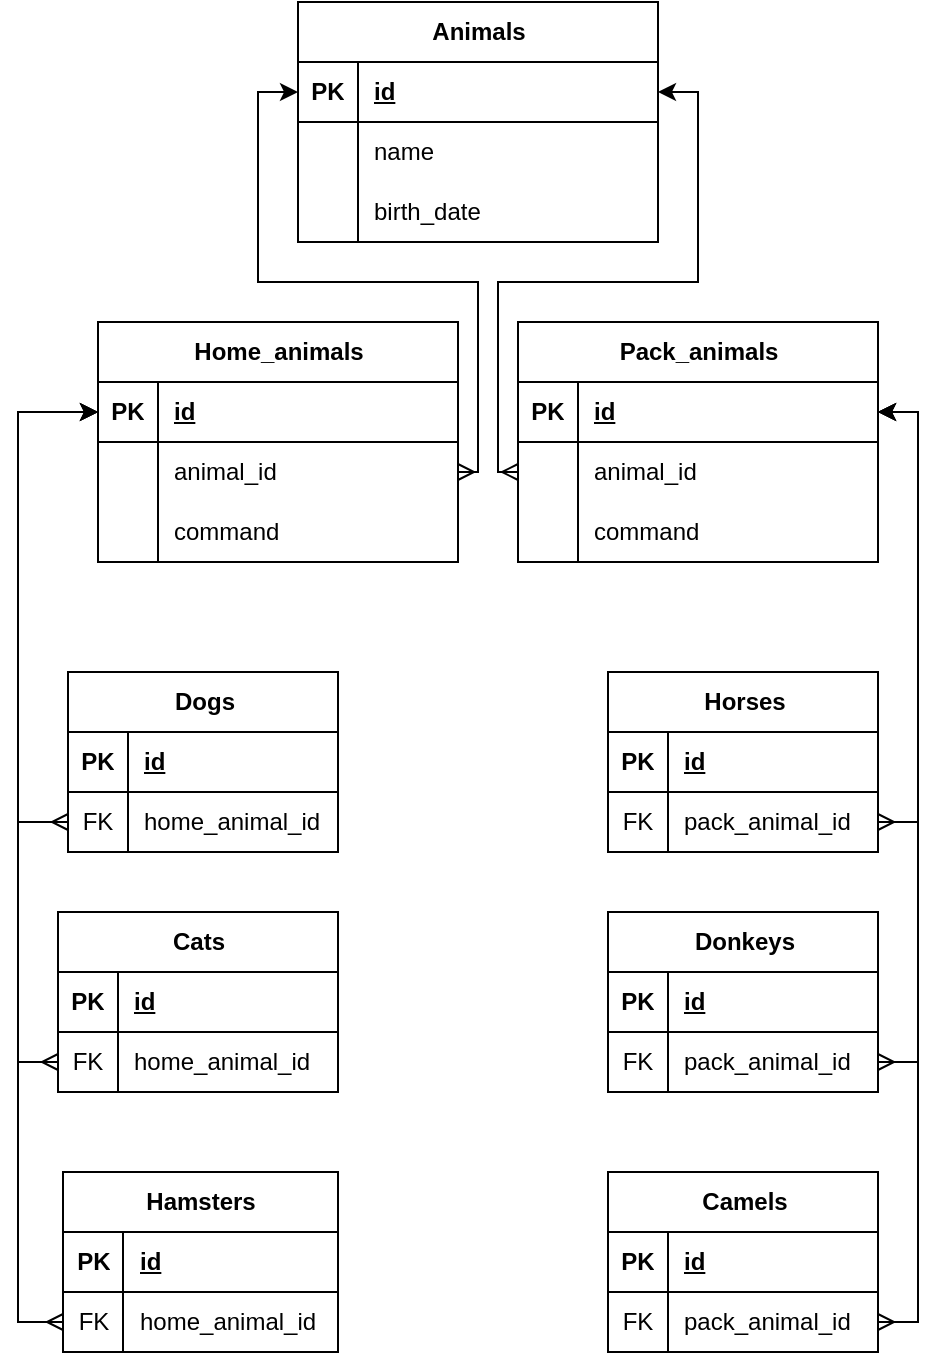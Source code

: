 <mxfile version="24.7.7">
  <diagram id="R2lEEEUBdFMjLlhIrx00" name="Page-1">
    <mxGraphModel dx="1903" dy="717" grid="1" gridSize="10" guides="1" tooltips="1" connect="1" arrows="1" fold="1" page="1" pageScale="1" pageWidth="850" pageHeight="1100" math="0" shadow="0" extFonts="Permanent Marker^https://fonts.googleapis.com/css?family=Permanent+Marker">
      <root>
        <mxCell id="0" />
        <mxCell id="1" parent="0" />
        <mxCell id="d7VsHXqFIp2fFM0Yf1WP-17" value="Animals" style="shape=table;startSize=30;container=1;collapsible=1;childLayout=tableLayout;fixedRows=1;rowLines=0;fontStyle=1;align=center;resizeLast=1;html=1;" parent="1" vertex="1">
          <mxGeometry x="180" y="80" width="180" height="120" as="geometry" />
        </mxCell>
        <mxCell id="d7VsHXqFIp2fFM0Yf1WP-18" value="" style="shape=tableRow;horizontal=0;startSize=0;swimlaneHead=0;swimlaneBody=0;fillColor=none;collapsible=0;dropTarget=0;points=[[0,0.5],[1,0.5]];portConstraint=eastwest;top=0;left=0;right=0;bottom=1;" parent="d7VsHXqFIp2fFM0Yf1WP-17" vertex="1">
          <mxGeometry y="30" width="180" height="30" as="geometry" />
        </mxCell>
        <mxCell id="d7VsHXqFIp2fFM0Yf1WP-19" value="PK" style="shape=partialRectangle;connectable=0;fillColor=none;top=0;left=0;bottom=0;right=0;fontStyle=1;overflow=hidden;whiteSpace=wrap;html=1;" parent="d7VsHXqFIp2fFM0Yf1WP-18" vertex="1">
          <mxGeometry width="30" height="30" as="geometry">
            <mxRectangle width="30" height="30" as="alternateBounds" />
          </mxGeometry>
        </mxCell>
        <mxCell id="d7VsHXqFIp2fFM0Yf1WP-20" value="id" style="shape=partialRectangle;connectable=0;fillColor=none;top=0;left=0;bottom=0;right=0;align=left;spacingLeft=6;fontStyle=5;overflow=hidden;whiteSpace=wrap;html=1;" parent="d7VsHXqFIp2fFM0Yf1WP-18" vertex="1">
          <mxGeometry x="30" width="150" height="30" as="geometry">
            <mxRectangle width="150" height="30" as="alternateBounds" />
          </mxGeometry>
        </mxCell>
        <mxCell id="d7VsHXqFIp2fFM0Yf1WP-21" value="" style="shape=tableRow;horizontal=0;startSize=0;swimlaneHead=0;swimlaneBody=0;fillColor=none;collapsible=0;dropTarget=0;points=[[0,0.5],[1,0.5]];portConstraint=eastwest;top=0;left=0;right=0;bottom=0;" parent="d7VsHXqFIp2fFM0Yf1WP-17" vertex="1">
          <mxGeometry y="60" width="180" height="30" as="geometry" />
        </mxCell>
        <mxCell id="d7VsHXqFIp2fFM0Yf1WP-22" value="" style="shape=partialRectangle;connectable=0;fillColor=none;top=0;left=0;bottom=0;right=0;editable=1;overflow=hidden;whiteSpace=wrap;html=1;" parent="d7VsHXqFIp2fFM0Yf1WP-21" vertex="1">
          <mxGeometry width="30" height="30" as="geometry">
            <mxRectangle width="30" height="30" as="alternateBounds" />
          </mxGeometry>
        </mxCell>
        <mxCell id="d7VsHXqFIp2fFM0Yf1WP-23" value="name" style="shape=partialRectangle;connectable=0;fillColor=none;top=0;left=0;bottom=0;right=0;align=left;spacingLeft=6;overflow=hidden;whiteSpace=wrap;html=1;" parent="d7VsHXqFIp2fFM0Yf1WP-21" vertex="1">
          <mxGeometry x="30" width="150" height="30" as="geometry">
            <mxRectangle width="150" height="30" as="alternateBounds" />
          </mxGeometry>
        </mxCell>
        <mxCell id="d7VsHXqFIp2fFM0Yf1WP-24" value="" style="shape=tableRow;horizontal=0;startSize=0;swimlaneHead=0;swimlaneBody=0;fillColor=none;collapsible=0;dropTarget=0;points=[[0,0.5],[1,0.5]];portConstraint=eastwest;top=0;left=0;right=0;bottom=0;" parent="d7VsHXqFIp2fFM0Yf1WP-17" vertex="1">
          <mxGeometry y="90" width="180" height="30" as="geometry" />
        </mxCell>
        <mxCell id="d7VsHXqFIp2fFM0Yf1WP-25" value="" style="shape=partialRectangle;connectable=0;fillColor=none;top=0;left=0;bottom=0;right=0;editable=1;overflow=hidden;whiteSpace=wrap;html=1;" parent="d7VsHXqFIp2fFM0Yf1WP-24" vertex="1">
          <mxGeometry width="30" height="30" as="geometry">
            <mxRectangle width="30" height="30" as="alternateBounds" />
          </mxGeometry>
        </mxCell>
        <mxCell id="d7VsHXqFIp2fFM0Yf1WP-26" value="birth_date" style="shape=partialRectangle;connectable=0;fillColor=none;top=0;left=0;bottom=0;right=0;align=left;spacingLeft=6;overflow=hidden;whiteSpace=wrap;html=1;" parent="d7VsHXqFIp2fFM0Yf1WP-24" vertex="1">
          <mxGeometry x="30" width="150" height="30" as="geometry">
            <mxRectangle width="150" height="30" as="alternateBounds" />
          </mxGeometry>
        </mxCell>
        <mxCell id="d7VsHXqFIp2fFM0Yf1WP-30" value="Home_animals" style="shape=table;startSize=30;container=1;collapsible=1;childLayout=tableLayout;fixedRows=1;rowLines=0;fontStyle=1;align=center;resizeLast=1;html=1;" parent="1" vertex="1">
          <mxGeometry x="80" y="240" width="180" height="120" as="geometry" />
        </mxCell>
        <mxCell id="d7VsHXqFIp2fFM0Yf1WP-31" value="" style="shape=tableRow;horizontal=0;startSize=0;swimlaneHead=0;swimlaneBody=0;fillColor=none;collapsible=0;dropTarget=0;points=[[0,0.5],[1,0.5]];portConstraint=eastwest;top=0;left=0;right=0;bottom=1;" parent="d7VsHXqFIp2fFM0Yf1WP-30" vertex="1">
          <mxGeometry y="30" width="180" height="30" as="geometry" />
        </mxCell>
        <mxCell id="d7VsHXqFIp2fFM0Yf1WP-32" value="PK" style="shape=partialRectangle;connectable=0;fillColor=none;top=0;left=0;bottom=0;right=0;fontStyle=1;overflow=hidden;whiteSpace=wrap;html=1;" parent="d7VsHXqFIp2fFM0Yf1WP-31" vertex="1">
          <mxGeometry width="30" height="30" as="geometry">
            <mxRectangle width="30" height="30" as="alternateBounds" />
          </mxGeometry>
        </mxCell>
        <mxCell id="d7VsHXqFIp2fFM0Yf1WP-33" value="id" style="shape=partialRectangle;connectable=0;fillColor=none;top=0;left=0;bottom=0;right=0;align=left;spacingLeft=6;fontStyle=5;overflow=hidden;whiteSpace=wrap;html=1;" parent="d7VsHXqFIp2fFM0Yf1WP-31" vertex="1">
          <mxGeometry x="30" width="150" height="30" as="geometry">
            <mxRectangle width="150" height="30" as="alternateBounds" />
          </mxGeometry>
        </mxCell>
        <mxCell id="d7VsHXqFIp2fFM0Yf1WP-157" value="" style="shape=tableRow;horizontal=0;startSize=0;swimlaneHead=0;swimlaneBody=0;fillColor=none;collapsible=0;dropTarget=0;points=[[0,0.5],[1,0.5]];portConstraint=eastwest;top=0;left=0;right=0;bottom=0;" parent="d7VsHXqFIp2fFM0Yf1WP-30" vertex="1">
          <mxGeometry y="60" width="180" height="30" as="geometry" />
        </mxCell>
        <mxCell id="d7VsHXqFIp2fFM0Yf1WP-158" value="" style="shape=partialRectangle;connectable=0;fillColor=none;top=0;left=0;bottom=0;right=0;editable=1;overflow=hidden;whiteSpace=wrap;html=1;" parent="d7VsHXqFIp2fFM0Yf1WP-157" vertex="1">
          <mxGeometry width="30" height="30" as="geometry">
            <mxRectangle width="30" height="30" as="alternateBounds" />
          </mxGeometry>
        </mxCell>
        <mxCell id="d7VsHXqFIp2fFM0Yf1WP-159" value="animal_id" style="shape=partialRectangle;connectable=0;fillColor=none;top=0;left=0;bottom=0;right=0;align=left;spacingLeft=6;overflow=hidden;whiteSpace=wrap;html=1;" parent="d7VsHXqFIp2fFM0Yf1WP-157" vertex="1">
          <mxGeometry x="30" width="150" height="30" as="geometry">
            <mxRectangle width="150" height="30" as="alternateBounds" />
          </mxGeometry>
        </mxCell>
        <mxCell id="d7VsHXqFIp2fFM0Yf1WP-37" value="" style="shape=tableRow;horizontal=0;startSize=0;swimlaneHead=0;swimlaneBody=0;fillColor=none;collapsible=0;dropTarget=0;points=[[0,0.5],[1,0.5]];portConstraint=eastwest;top=0;left=0;right=0;bottom=0;" parent="d7VsHXqFIp2fFM0Yf1WP-30" vertex="1">
          <mxGeometry y="90" width="180" height="30" as="geometry" />
        </mxCell>
        <mxCell id="d7VsHXqFIp2fFM0Yf1WP-38" value="" style="shape=partialRectangle;connectable=0;fillColor=none;top=0;left=0;bottom=0;right=0;editable=1;overflow=hidden;whiteSpace=wrap;html=1;" parent="d7VsHXqFIp2fFM0Yf1WP-37" vertex="1">
          <mxGeometry width="30" height="30" as="geometry">
            <mxRectangle width="30" height="30" as="alternateBounds" />
          </mxGeometry>
        </mxCell>
        <mxCell id="d7VsHXqFIp2fFM0Yf1WP-39" value="command" style="shape=partialRectangle;connectable=0;fillColor=none;top=0;left=0;bottom=0;right=0;align=left;spacingLeft=6;overflow=hidden;whiteSpace=wrap;html=1;" parent="d7VsHXqFIp2fFM0Yf1WP-37" vertex="1">
          <mxGeometry x="30" width="150" height="30" as="geometry">
            <mxRectangle width="150" height="30" as="alternateBounds" />
          </mxGeometry>
        </mxCell>
        <mxCell id="d7VsHXqFIp2fFM0Yf1WP-43" value="Pack_animals" style="shape=table;startSize=30;container=1;collapsible=1;childLayout=tableLayout;fixedRows=1;rowLines=0;fontStyle=1;align=center;resizeLast=1;html=1;" parent="1" vertex="1">
          <mxGeometry x="290" y="240" width="180" height="120" as="geometry" />
        </mxCell>
        <mxCell id="d7VsHXqFIp2fFM0Yf1WP-44" value="" style="shape=tableRow;horizontal=0;startSize=0;swimlaneHead=0;swimlaneBody=0;fillColor=none;collapsible=0;dropTarget=0;points=[[0,0.5],[1,0.5]];portConstraint=eastwest;top=0;left=0;right=0;bottom=1;" parent="d7VsHXqFIp2fFM0Yf1WP-43" vertex="1">
          <mxGeometry y="30" width="180" height="30" as="geometry" />
        </mxCell>
        <mxCell id="d7VsHXqFIp2fFM0Yf1WP-45" value="PK" style="shape=partialRectangle;connectable=0;fillColor=none;top=0;left=0;bottom=0;right=0;fontStyle=1;overflow=hidden;whiteSpace=wrap;html=1;" parent="d7VsHXqFIp2fFM0Yf1WP-44" vertex="1">
          <mxGeometry width="30" height="30" as="geometry">
            <mxRectangle width="30" height="30" as="alternateBounds" />
          </mxGeometry>
        </mxCell>
        <mxCell id="d7VsHXqFIp2fFM0Yf1WP-46" value="id" style="shape=partialRectangle;connectable=0;fillColor=none;top=0;left=0;bottom=0;right=0;align=left;spacingLeft=6;fontStyle=5;overflow=hidden;whiteSpace=wrap;html=1;" parent="d7VsHXqFIp2fFM0Yf1WP-44" vertex="1">
          <mxGeometry x="30" width="150" height="30" as="geometry">
            <mxRectangle width="150" height="30" as="alternateBounds" />
          </mxGeometry>
        </mxCell>
        <mxCell id="d7VsHXqFIp2fFM0Yf1WP-47" value="" style="shape=tableRow;horizontal=0;startSize=0;swimlaneHead=0;swimlaneBody=0;fillColor=none;collapsible=0;dropTarget=0;points=[[0,0.5],[1,0.5]];portConstraint=eastwest;top=0;left=0;right=0;bottom=0;" parent="d7VsHXqFIp2fFM0Yf1WP-43" vertex="1">
          <mxGeometry y="60" width="180" height="30" as="geometry" />
        </mxCell>
        <mxCell id="d7VsHXqFIp2fFM0Yf1WP-48" value="" style="shape=partialRectangle;connectable=0;fillColor=none;top=0;left=0;bottom=0;right=0;editable=1;overflow=hidden;whiteSpace=wrap;html=1;" parent="d7VsHXqFIp2fFM0Yf1WP-47" vertex="1">
          <mxGeometry width="30" height="30" as="geometry">
            <mxRectangle width="30" height="30" as="alternateBounds" />
          </mxGeometry>
        </mxCell>
        <mxCell id="d7VsHXqFIp2fFM0Yf1WP-49" value="animal_id" style="shape=partialRectangle;connectable=0;fillColor=none;top=0;left=0;bottom=0;right=0;align=left;spacingLeft=6;overflow=hidden;whiteSpace=wrap;html=1;" parent="d7VsHXqFIp2fFM0Yf1WP-47" vertex="1">
          <mxGeometry x="30" width="150" height="30" as="geometry">
            <mxRectangle width="150" height="30" as="alternateBounds" />
          </mxGeometry>
        </mxCell>
        <mxCell id="d7VsHXqFIp2fFM0Yf1WP-50" value="" style="shape=tableRow;horizontal=0;startSize=0;swimlaneHead=0;swimlaneBody=0;fillColor=none;collapsible=0;dropTarget=0;points=[[0,0.5],[1,0.5]];portConstraint=eastwest;top=0;left=0;right=0;bottom=0;" parent="d7VsHXqFIp2fFM0Yf1WP-43" vertex="1">
          <mxGeometry y="90" width="180" height="30" as="geometry" />
        </mxCell>
        <mxCell id="d7VsHXqFIp2fFM0Yf1WP-51" value="" style="shape=partialRectangle;connectable=0;fillColor=none;top=0;left=0;bottom=0;right=0;editable=1;overflow=hidden;whiteSpace=wrap;html=1;" parent="d7VsHXqFIp2fFM0Yf1WP-50" vertex="1">
          <mxGeometry width="30" height="30" as="geometry">
            <mxRectangle width="30" height="30" as="alternateBounds" />
          </mxGeometry>
        </mxCell>
        <mxCell id="d7VsHXqFIp2fFM0Yf1WP-52" value="command" style="shape=partialRectangle;connectable=0;fillColor=none;top=0;left=0;bottom=0;right=0;align=left;spacingLeft=6;overflow=hidden;whiteSpace=wrap;html=1;" parent="d7VsHXqFIp2fFM0Yf1WP-50" vertex="1">
          <mxGeometry x="30" width="150" height="30" as="geometry">
            <mxRectangle width="150" height="30" as="alternateBounds" />
          </mxGeometry>
        </mxCell>
        <mxCell id="d7VsHXqFIp2fFM0Yf1WP-56" value="Cats" style="shape=table;startSize=30;container=1;collapsible=1;childLayout=tableLayout;fixedRows=1;rowLines=0;fontStyle=1;align=center;resizeLast=1;html=1;" parent="1" vertex="1">
          <mxGeometry x="60" y="535" width="140" height="90" as="geometry" />
        </mxCell>
        <mxCell id="d7VsHXqFIp2fFM0Yf1WP-57" value="" style="shape=tableRow;horizontal=0;startSize=0;swimlaneHead=0;swimlaneBody=0;fillColor=none;collapsible=0;dropTarget=0;points=[[0,0.5],[1,0.5]];portConstraint=eastwest;top=0;left=0;right=0;bottom=1;" parent="d7VsHXqFIp2fFM0Yf1WP-56" vertex="1">
          <mxGeometry y="30" width="140" height="30" as="geometry" />
        </mxCell>
        <mxCell id="d7VsHXqFIp2fFM0Yf1WP-58" value="PK" style="shape=partialRectangle;connectable=0;fillColor=none;top=0;left=0;bottom=0;right=0;fontStyle=1;overflow=hidden;whiteSpace=wrap;html=1;" parent="d7VsHXqFIp2fFM0Yf1WP-57" vertex="1">
          <mxGeometry width="30" height="30" as="geometry">
            <mxRectangle width="30" height="30" as="alternateBounds" />
          </mxGeometry>
        </mxCell>
        <mxCell id="d7VsHXqFIp2fFM0Yf1WP-59" value="id" style="shape=partialRectangle;connectable=0;fillColor=none;top=0;left=0;bottom=0;right=0;align=left;spacingLeft=6;fontStyle=5;overflow=hidden;whiteSpace=wrap;html=1;" parent="d7VsHXqFIp2fFM0Yf1WP-57" vertex="1">
          <mxGeometry x="30" width="110" height="30" as="geometry">
            <mxRectangle width="110" height="30" as="alternateBounds" />
          </mxGeometry>
        </mxCell>
        <mxCell id="d7VsHXqFIp2fFM0Yf1WP-60" value="" style="shape=tableRow;horizontal=0;startSize=0;swimlaneHead=0;swimlaneBody=0;fillColor=none;collapsible=0;dropTarget=0;points=[[0,0.5],[1,0.5]];portConstraint=eastwest;top=0;left=0;right=0;bottom=0;" parent="d7VsHXqFIp2fFM0Yf1WP-56" vertex="1">
          <mxGeometry y="60" width="140" height="30" as="geometry" />
        </mxCell>
        <mxCell id="d7VsHXqFIp2fFM0Yf1WP-61" value="FK" style="shape=partialRectangle;connectable=0;fillColor=none;top=0;left=0;bottom=0;right=0;editable=1;overflow=hidden;whiteSpace=wrap;html=1;" parent="d7VsHXqFIp2fFM0Yf1WP-60" vertex="1">
          <mxGeometry width="30" height="30" as="geometry">
            <mxRectangle width="30" height="30" as="alternateBounds" />
          </mxGeometry>
        </mxCell>
        <mxCell id="d7VsHXqFIp2fFM0Yf1WP-62" value="home_animal_id" style="shape=partialRectangle;connectable=0;fillColor=none;top=0;left=0;bottom=0;right=0;align=left;spacingLeft=6;overflow=hidden;whiteSpace=wrap;html=1;" parent="d7VsHXqFIp2fFM0Yf1WP-60" vertex="1">
          <mxGeometry x="30" width="110" height="30" as="geometry">
            <mxRectangle width="110" height="30" as="alternateBounds" />
          </mxGeometry>
        </mxCell>
        <mxCell id="d7VsHXqFIp2fFM0Yf1WP-73" value="Dogs" style="shape=table;startSize=30;container=1;collapsible=1;childLayout=tableLayout;fixedRows=1;rowLines=0;fontStyle=1;align=center;resizeLast=1;html=1;" parent="1" vertex="1">
          <mxGeometry x="65" y="415" width="135" height="90" as="geometry" />
        </mxCell>
        <mxCell id="d7VsHXqFIp2fFM0Yf1WP-74" value="" style="shape=tableRow;horizontal=0;startSize=0;swimlaneHead=0;swimlaneBody=0;fillColor=none;collapsible=0;dropTarget=0;points=[[0,0.5],[1,0.5]];portConstraint=eastwest;top=0;left=0;right=0;bottom=1;" parent="d7VsHXqFIp2fFM0Yf1WP-73" vertex="1">
          <mxGeometry y="30" width="135" height="30" as="geometry" />
        </mxCell>
        <mxCell id="d7VsHXqFIp2fFM0Yf1WP-75" value="PK" style="shape=partialRectangle;connectable=0;fillColor=none;top=0;left=0;bottom=0;right=0;fontStyle=1;overflow=hidden;whiteSpace=wrap;html=1;" parent="d7VsHXqFIp2fFM0Yf1WP-74" vertex="1">
          <mxGeometry width="30" height="30" as="geometry">
            <mxRectangle width="30" height="30" as="alternateBounds" />
          </mxGeometry>
        </mxCell>
        <mxCell id="d7VsHXqFIp2fFM0Yf1WP-76" value="id" style="shape=partialRectangle;connectable=0;fillColor=none;top=0;left=0;bottom=0;right=0;align=left;spacingLeft=6;fontStyle=5;overflow=hidden;whiteSpace=wrap;html=1;" parent="d7VsHXqFIp2fFM0Yf1WP-74" vertex="1">
          <mxGeometry x="30" width="105" height="30" as="geometry">
            <mxRectangle width="105" height="30" as="alternateBounds" />
          </mxGeometry>
        </mxCell>
        <mxCell id="d7VsHXqFIp2fFM0Yf1WP-77" value="" style="shape=tableRow;horizontal=0;startSize=0;swimlaneHead=0;swimlaneBody=0;fillColor=none;collapsible=0;dropTarget=0;points=[[0,0.5],[1,0.5]];portConstraint=eastwest;top=0;left=0;right=0;bottom=0;" parent="d7VsHXqFIp2fFM0Yf1WP-73" vertex="1">
          <mxGeometry y="60" width="135" height="30" as="geometry" />
        </mxCell>
        <mxCell id="d7VsHXqFIp2fFM0Yf1WP-78" value="FK" style="shape=partialRectangle;connectable=0;fillColor=none;top=0;left=0;bottom=0;right=0;editable=1;overflow=hidden;whiteSpace=wrap;html=1;" parent="d7VsHXqFIp2fFM0Yf1WP-77" vertex="1">
          <mxGeometry width="30" height="30" as="geometry">
            <mxRectangle width="30" height="30" as="alternateBounds" />
          </mxGeometry>
        </mxCell>
        <mxCell id="d7VsHXqFIp2fFM0Yf1WP-79" value="home_animal_id" style="shape=partialRectangle;connectable=0;fillColor=none;top=0;left=0;bottom=0;right=0;align=left;spacingLeft=6;overflow=hidden;whiteSpace=wrap;html=1;" parent="d7VsHXqFIp2fFM0Yf1WP-77" vertex="1">
          <mxGeometry x="30" width="105" height="30" as="geometry">
            <mxRectangle width="105" height="30" as="alternateBounds" />
          </mxGeometry>
        </mxCell>
        <mxCell id="d7VsHXqFIp2fFM0Yf1WP-89" value="Hamsters" style="shape=table;startSize=30;container=1;collapsible=1;childLayout=tableLayout;fixedRows=1;rowLines=0;fontStyle=1;align=center;resizeLast=1;html=1;" parent="1" vertex="1">
          <mxGeometry x="62.5" y="665" width="137.5" height="90" as="geometry" />
        </mxCell>
        <mxCell id="d7VsHXqFIp2fFM0Yf1WP-90" value="" style="shape=tableRow;horizontal=0;startSize=0;swimlaneHead=0;swimlaneBody=0;fillColor=none;collapsible=0;dropTarget=0;points=[[0,0.5],[1,0.5]];portConstraint=eastwest;top=0;left=0;right=0;bottom=1;" parent="d7VsHXqFIp2fFM0Yf1WP-89" vertex="1">
          <mxGeometry y="30" width="137.5" height="30" as="geometry" />
        </mxCell>
        <mxCell id="d7VsHXqFIp2fFM0Yf1WP-91" value="PK" style="shape=partialRectangle;connectable=0;fillColor=none;top=0;left=0;bottom=0;right=0;fontStyle=1;overflow=hidden;whiteSpace=wrap;html=1;" parent="d7VsHXqFIp2fFM0Yf1WP-90" vertex="1">
          <mxGeometry width="30" height="30" as="geometry">
            <mxRectangle width="30" height="30" as="alternateBounds" />
          </mxGeometry>
        </mxCell>
        <mxCell id="d7VsHXqFIp2fFM0Yf1WP-92" value="id" style="shape=partialRectangle;connectable=0;fillColor=none;top=0;left=0;bottom=0;right=0;align=left;spacingLeft=6;fontStyle=5;overflow=hidden;whiteSpace=wrap;html=1;" parent="d7VsHXqFIp2fFM0Yf1WP-90" vertex="1">
          <mxGeometry x="30" width="107.5" height="30" as="geometry">
            <mxRectangle width="107.5" height="30" as="alternateBounds" />
          </mxGeometry>
        </mxCell>
        <mxCell id="FqHL5jxoLQpALEKMH9NG-7" value="" style="shape=tableRow;horizontal=0;startSize=0;swimlaneHead=0;swimlaneBody=0;fillColor=none;collapsible=0;dropTarget=0;points=[[0,0.5],[1,0.5]];portConstraint=eastwest;top=0;left=0;right=0;bottom=0;" vertex="1" parent="d7VsHXqFIp2fFM0Yf1WP-89">
          <mxGeometry y="60" width="137.5" height="30" as="geometry" />
        </mxCell>
        <mxCell id="FqHL5jxoLQpALEKMH9NG-8" value="FK" style="shape=partialRectangle;connectable=0;fillColor=none;top=0;left=0;bottom=0;right=0;editable=1;overflow=hidden;whiteSpace=wrap;html=1;" vertex="1" parent="FqHL5jxoLQpALEKMH9NG-7">
          <mxGeometry width="30" height="30" as="geometry">
            <mxRectangle width="30" height="30" as="alternateBounds" />
          </mxGeometry>
        </mxCell>
        <mxCell id="FqHL5jxoLQpALEKMH9NG-9" value="home_animal_id" style="shape=partialRectangle;connectable=0;fillColor=none;top=0;left=0;bottom=0;right=0;align=left;spacingLeft=6;overflow=hidden;whiteSpace=wrap;html=1;" vertex="1" parent="FqHL5jxoLQpALEKMH9NG-7">
          <mxGeometry x="30" width="107.5" height="30" as="geometry">
            <mxRectangle width="107.5" height="30" as="alternateBounds" />
          </mxGeometry>
        </mxCell>
        <mxCell id="FqHL5jxoLQpALEKMH9NG-4" style="edgeStyle=orthogonalEdgeStyle;rounded=0;orthogonalLoop=1;jettySize=auto;html=1;startArrow=ERmany;startFill=0;" edge="1" parent="1" source="d7VsHXqFIp2fFM0Yf1WP-60" target="d7VsHXqFIp2fFM0Yf1WP-31">
          <mxGeometry relative="1" as="geometry">
            <Array as="points">
              <mxPoint x="40" y="610" />
              <mxPoint x="40" y="285" />
            </Array>
          </mxGeometry>
        </mxCell>
        <mxCell id="FqHL5jxoLQpALEKMH9NG-6" style="edgeStyle=orthogonalEdgeStyle;rounded=0;orthogonalLoop=1;jettySize=auto;html=1;startArrow=ERmany;startFill=0;" edge="1" parent="1" source="d7VsHXqFIp2fFM0Yf1WP-77" target="d7VsHXqFIp2fFM0Yf1WP-31">
          <mxGeometry relative="1" as="geometry">
            <Array as="points">
              <mxPoint x="40" y="490" />
              <mxPoint x="40" y="285" />
            </Array>
          </mxGeometry>
        </mxCell>
        <mxCell id="FqHL5jxoLQpALEKMH9NG-10" style="edgeStyle=orthogonalEdgeStyle;rounded=0;orthogonalLoop=1;jettySize=auto;html=1;startArrow=ERmany;startFill=0;" edge="1" parent="1" source="FqHL5jxoLQpALEKMH9NG-7" target="d7VsHXqFIp2fFM0Yf1WP-31">
          <mxGeometry relative="1" as="geometry">
            <Array as="points">
              <mxPoint x="40" y="740" />
              <mxPoint x="40" y="285" />
            </Array>
          </mxGeometry>
        </mxCell>
        <mxCell id="FqHL5jxoLQpALEKMH9NG-11" value="Horses" style="shape=table;startSize=30;container=1;collapsible=1;childLayout=tableLayout;fixedRows=1;rowLines=0;fontStyle=1;align=center;resizeLast=1;html=1;" vertex="1" parent="1">
          <mxGeometry x="335" y="415" width="135" height="90" as="geometry" />
        </mxCell>
        <mxCell id="FqHL5jxoLQpALEKMH9NG-12" value="" style="shape=tableRow;horizontal=0;startSize=0;swimlaneHead=0;swimlaneBody=0;fillColor=none;collapsible=0;dropTarget=0;points=[[0,0.5],[1,0.5]];portConstraint=eastwest;top=0;left=0;right=0;bottom=1;" vertex="1" parent="FqHL5jxoLQpALEKMH9NG-11">
          <mxGeometry y="30" width="135" height="30" as="geometry" />
        </mxCell>
        <mxCell id="FqHL5jxoLQpALEKMH9NG-13" value="PK" style="shape=partialRectangle;connectable=0;fillColor=none;top=0;left=0;bottom=0;right=0;fontStyle=1;overflow=hidden;whiteSpace=wrap;html=1;" vertex="1" parent="FqHL5jxoLQpALEKMH9NG-12">
          <mxGeometry width="30" height="30" as="geometry">
            <mxRectangle width="30" height="30" as="alternateBounds" />
          </mxGeometry>
        </mxCell>
        <mxCell id="FqHL5jxoLQpALEKMH9NG-14" value="id" style="shape=partialRectangle;connectable=0;fillColor=none;top=0;left=0;bottom=0;right=0;align=left;spacingLeft=6;fontStyle=5;overflow=hidden;whiteSpace=wrap;html=1;" vertex="1" parent="FqHL5jxoLQpALEKMH9NG-12">
          <mxGeometry x="30" width="105" height="30" as="geometry">
            <mxRectangle width="105" height="30" as="alternateBounds" />
          </mxGeometry>
        </mxCell>
        <mxCell id="FqHL5jxoLQpALEKMH9NG-15" value="" style="shape=tableRow;horizontal=0;startSize=0;swimlaneHead=0;swimlaneBody=0;fillColor=none;collapsible=0;dropTarget=0;points=[[0,0.5],[1,0.5]];portConstraint=eastwest;top=0;left=0;right=0;bottom=0;" vertex="1" parent="FqHL5jxoLQpALEKMH9NG-11">
          <mxGeometry y="60" width="135" height="30" as="geometry" />
        </mxCell>
        <mxCell id="FqHL5jxoLQpALEKMH9NG-16" value="FK" style="shape=partialRectangle;connectable=0;fillColor=none;top=0;left=0;bottom=0;right=0;editable=1;overflow=hidden;whiteSpace=wrap;html=1;" vertex="1" parent="FqHL5jxoLQpALEKMH9NG-15">
          <mxGeometry width="30" height="30" as="geometry">
            <mxRectangle width="30" height="30" as="alternateBounds" />
          </mxGeometry>
        </mxCell>
        <mxCell id="FqHL5jxoLQpALEKMH9NG-17" value="pack_animal_id" style="shape=partialRectangle;connectable=0;fillColor=none;top=0;left=0;bottom=0;right=0;align=left;spacingLeft=6;overflow=hidden;whiteSpace=wrap;html=1;" vertex="1" parent="FqHL5jxoLQpALEKMH9NG-15">
          <mxGeometry x="30" width="105" height="30" as="geometry">
            <mxRectangle width="105" height="30" as="alternateBounds" />
          </mxGeometry>
        </mxCell>
        <mxCell id="FqHL5jxoLQpALEKMH9NG-18" value="Donkeys" style="shape=table;startSize=30;container=1;collapsible=1;childLayout=tableLayout;fixedRows=1;rowLines=0;fontStyle=1;align=center;resizeLast=1;html=1;" vertex="1" parent="1">
          <mxGeometry x="335" y="535" width="135" height="90" as="geometry" />
        </mxCell>
        <mxCell id="FqHL5jxoLQpALEKMH9NG-19" value="" style="shape=tableRow;horizontal=0;startSize=0;swimlaneHead=0;swimlaneBody=0;fillColor=none;collapsible=0;dropTarget=0;points=[[0,0.5],[1,0.5]];portConstraint=eastwest;top=0;left=0;right=0;bottom=1;" vertex="1" parent="FqHL5jxoLQpALEKMH9NG-18">
          <mxGeometry y="30" width="135" height="30" as="geometry" />
        </mxCell>
        <mxCell id="FqHL5jxoLQpALEKMH9NG-20" value="PK" style="shape=partialRectangle;connectable=0;fillColor=none;top=0;left=0;bottom=0;right=0;fontStyle=1;overflow=hidden;whiteSpace=wrap;html=1;" vertex="1" parent="FqHL5jxoLQpALEKMH9NG-19">
          <mxGeometry width="30" height="30" as="geometry">
            <mxRectangle width="30" height="30" as="alternateBounds" />
          </mxGeometry>
        </mxCell>
        <mxCell id="FqHL5jxoLQpALEKMH9NG-21" value="id" style="shape=partialRectangle;connectable=0;fillColor=none;top=0;left=0;bottom=0;right=0;align=left;spacingLeft=6;fontStyle=5;overflow=hidden;whiteSpace=wrap;html=1;" vertex="1" parent="FqHL5jxoLQpALEKMH9NG-19">
          <mxGeometry x="30" width="105" height="30" as="geometry">
            <mxRectangle width="105" height="30" as="alternateBounds" />
          </mxGeometry>
        </mxCell>
        <mxCell id="FqHL5jxoLQpALEKMH9NG-22" value="" style="shape=tableRow;horizontal=0;startSize=0;swimlaneHead=0;swimlaneBody=0;fillColor=none;collapsible=0;dropTarget=0;points=[[0,0.5],[1,0.5]];portConstraint=eastwest;top=0;left=0;right=0;bottom=0;" vertex="1" parent="FqHL5jxoLQpALEKMH9NG-18">
          <mxGeometry y="60" width="135" height="30" as="geometry" />
        </mxCell>
        <mxCell id="FqHL5jxoLQpALEKMH9NG-23" value="FK" style="shape=partialRectangle;connectable=0;fillColor=none;top=0;left=0;bottom=0;right=0;editable=1;overflow=hidden;whiteSpace=wrap;html=1;" vertex="1" parent="FqHL5jxoLQpALEKMH9NG-22">
          <mxGeometry width="30" height="30" as="geometry">
            <mxRectangle width="30" height="30" as="alternateBounds" />
          </mxGeometry>
        </mxCell>
        <mxCell id="FqHL5jxoLQpALEKMH9NG-24" value="pack_animal_id" style="shape=partialRectangle;connectable=0;fillColor=none;top=0;left=0;bottom=0;right=0;align=left;spacingLeft=6;overflow=hidden;whiteSpace=wrap;html=1;" vertex="1" parent="FqHL5jxoLQpALEKMH9NG-22">
          <mxGeometry x="30" width="105" height="30" as="geometry">
            <mxRectangle width="105" height="30" as="alternateBounds" />
          </mxGeometry>
        </mxCell>
        <mxCell id="FqHL5jxoLQpALEKMH9NG-25" value="Camels" style="shape=table;startSize=30;container=1;collapsible=1;childLayout=tableLayout;fixedRows=1;rowLines=0;fontStyle=1;align=center;resizeLast=1;html=1;" vertex="1" parent="1">
          <mxGeometry x="335" y="665" width="135" height="90" as="geometry" />
        </mxCell>
        <mxCell id="FqHL5jxoLQpALEKMH9NG-26" value="" style="shape=tableRow;horizontal=0;startSize=0;swimlaneHead=0;swimlaneBody=0;fillColor=none;collapsible=0;dropTarget=0;points=[[0,0.5],[1,0.5]];portConstraint=eastwest;top=0;left=0;right=0;bottom=1;" vertex="1" parent="FqHL5jxoLQpALEKMH9NG-25">
          <mxGeometry y="30" width="135" height="30" as="geometry" />
        </mxCell>
        <mxCell id="FqHL5jxoLQpALEKMH9NG-27" value="PK" style="shape=partialRectangle;connectable=0;fillColor=none;top=0;left=0;bottom=0;right=0;fontStyle=1;overflow=hidden;whiteSpace=wrap;html=1;" vertex="1" parent="FqHL5jxoLQpALEKMH9NG-26">
          <mxGeometry width="30" height="30" as="geometry">
            <mxRectangle width="30" height="30" as="alternateBounds" />
          </mxGeometry>
        </mxCell>
        <mxCell id="FqHL5jxoLQpALEKMH9NG-28" value="id" style="shape=partialRectangle;connectable=0;fillColor=none;top=0;left=0;bottom=0;right=0;align=left;spacingLeft=6;fontStyle=5;overflow=hidden;whiteSpace=wrap;html=1;" vertex="1" parent="FqHL5jxoLQpALEKMH9NG-26">
          <mxGeometry x="30" width="105" height="30" as="geometry">
            <mxRectangle width="105" height="30" as="alternateBounds" />
          </mxGeometry>
        </mxCell>
        <mxCell id="FqHL5jxoLQpALEKMH9NG-29" value="" style="shape=tableRow;horizontal=0;startSize=0;swimlaneHead=0;swimlaneBody=0;fillColor=none;collapsible=0;dropTarget=0;points=[[0,0.5],[1,0.5]];portConstraint=eastwest;top=0;left=0;right=0;bottom=0;" vertex="1" parent="FqHL5jxoLQpALEKMH9NG-25">
          <mxGeometry y="60" width="135" height="30" as="geometry" />
        </mxCell>
        <mxCell id="FqHL5jxoLQpALEKMH9NG-30" value="FK" style="shape=partialRectangle;connectable=0;fillColor=none;top=0;left=0;bottom=0;right=0;editable=1;overflow=hidden;whiteSpace=wrap;html=1;" vertex="1" parent="FqHL5jxoLQpALEKMH9NG-29">
          <mxGeometry width="30" height="30" as="geometry">
            <mxRectangle width="30" height="30" as="alternateBounds" />
          </mxGeometry>
        </mxCell>
        <mxCell id="FqHL5jxoLQpALEKMH9NG-31" value="pack_animal_id" style="shape=partialRectangle;connectable=0;fillColor=none;top=0;left=0;bottom=0;right=0;align=left;spacingLeft=6;overflow=hidden;whiteSpace=wrap;html=1;" vertex="1" parent="FqHL5jxoLQpALEKMH9NG-29">
          <mxGeometry x="30" width="105" height="30" as="geometry">
            <mxRectangle width="105" height="30" as="alternateBounds" />
          </mxGeometry>
        </mxCell>
        <mxCell id="FqHL5jxoLQpALEKMH9NG-32" style="edgeStyle=orthogonalEdgeStyle;rounded=0;orthogonalLoop=1;jettySize=auto;html=1;exitX=1;exitY=0.5;exitDx=0;exitDy=0;entryX=1;entryY=0.5;entryDx=0;entryDy=0;startArrow=ERmany;startFill=0;" edge="1" parent="1" source="FqHL5jxoLQpALEKMH9NG-15" target="d7VsHXqFIp2fFM0Yf1WP-44">
          <mxGeometry relative="1" as="geometry" />
        </mxCell>
        <mxCell id="FqHL5jxoLQpALEKMH9NG-33" style="edgeStyle=orthogonalEdgeStyle;rounded=0;orthogonalLoop=1;jettySize=auto;html=1;entryX=1;entryY=0.5;entryDx=0;entryDy=0;startArrow=ERmany;startFill=0;" edge="1" parent="1" source="FqHL5jxoLQpALEKMH9NG-22" target="d7VsHXqFIp2fFM0Yf1WP-44">
          <mxGeometry relative="1" as="geometry">
            <Array as="points">
              <mxPoint x="490" y="610" />
              <mxPoint x="490" y="285" />
            </Array>
          </mxGeometry>
        </mxCell>
        <mxCell id="FqHL5jxoLQpALEKMH9NG-34" style="edgeStyle=orthogonalEdgeStyle;rounded=0;orthogonalLoop=1;jettySize=auto;html=1;entryX=1;entryY=0.5;entryDx=0;entryDy=0;startArrow=ERmany;startFill=0;" edge="1" parent="1" source="FqHL5jxoLQpALEKMH9NG-29" target="d7VsHXqFIp2fFM0Yf1WP-44">
          <mxGeometry relative="1" as="geometry">
            <Array as="points">
              <mxPoint x="490" y="740" />
              <mxPoint x="490" y="285" />
            </Array>
          </mxGeometry>
        </mxCell>
        <mxCell id="FqHL5jxoLQpALEKMH9NG-35" style="edgeStyle=orthogonalEdgeStyle;rounded=0;orthogonalLoop=1;jettySize=auto;html=1;startArrow=ERmany;startFill=0;" edge="1" parent="1" source="d7VsHXqFIp2fFM0Yf1WP-157" target="d7VsHXqFIp2fFM0Yf1WP-18">
          <mxGeometry relative="1" as="geometry">
            <Array as="points">
              <mxPoint x="270" y="315" />
              <mxPoint x="270" y="220" />
              <mxPoint x="160" y="220" />
              <mxPoint x="160" y="125" />
            </Array>
          </mxGeometry>
        </mxCell>
        <mxCell id="FqHL5jxoLQpALEKMH9NG-36" style="edgeStyle=orthogonalEdgeStyle;rounded=0;orthogonalLoop=1;jettySize=auto;html=1;exitX=0;exitY=0.5;exitDx=0;exitDy=0;startArrow=ERmany;startFill=0;" edge="1" parent="1" source="d7VsHXqFIp2fFM0Yf1WP-47" target="d7VsHXqFIp2fFM0Yf1WP-18">
          <mxGeometry relative="1" as="geometry">
            <Array as="points">
              <mxPoint x="280" y="315" />
              <mxPoint x="280" y="220" />
              <mxPoint x="380" y="220" />
              <mxPoint x="380" y="125" />
            </Array>
          </mxGeometry>
        </mxCell>
      </root>
    </mxGraphModel>
  </diagram>
</mxfile>
